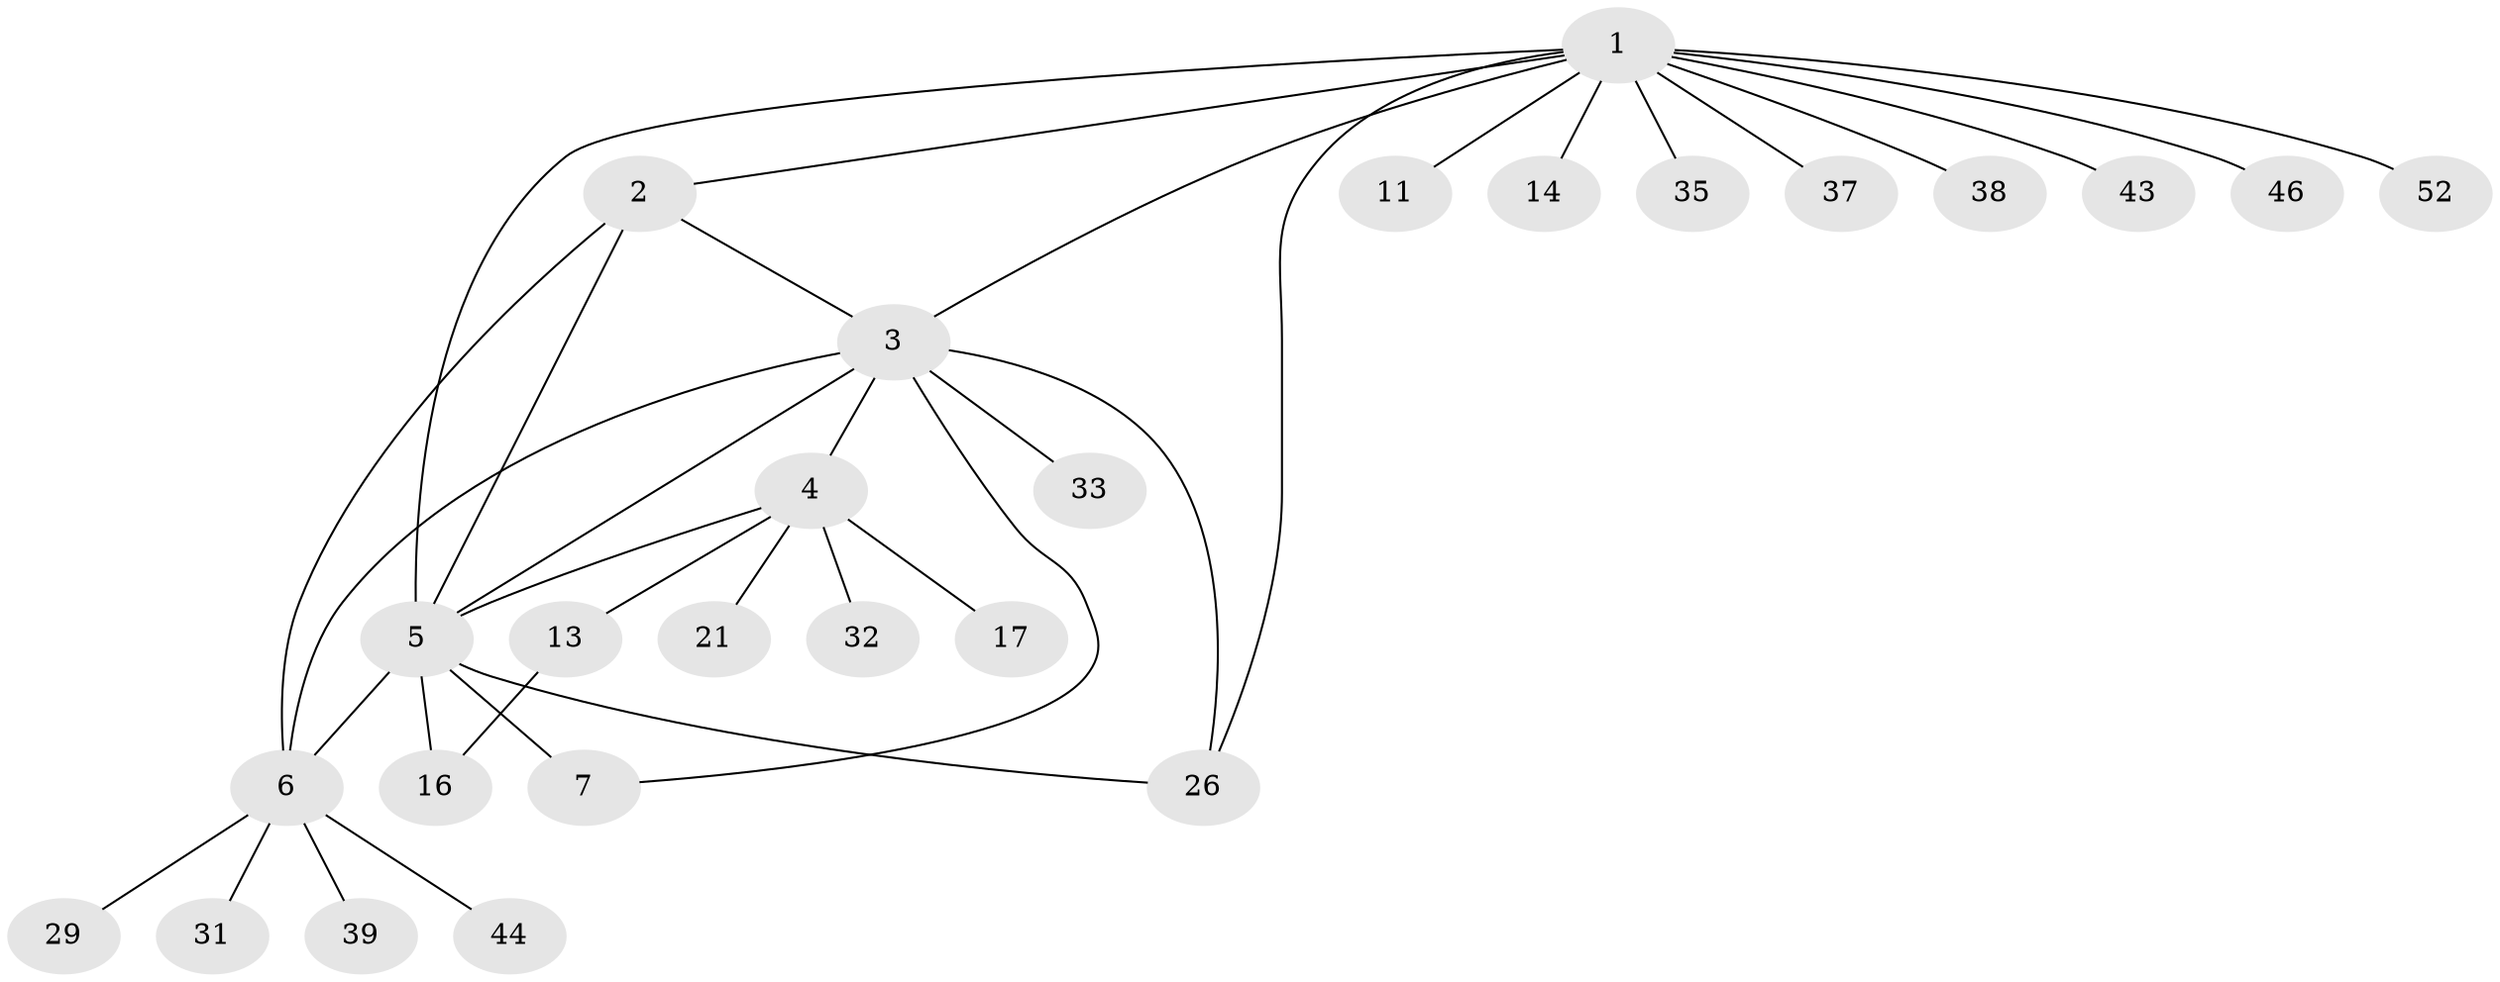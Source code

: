 // original degree distribution, {12: 0.018867924528301886, 4: 0.05660377358490566, 6: 0.03773584905660377, 3: 0.09433962264150944, 8: 0.03773584905660377, 7: 0.03773584905660377, 1: 0.5849056603773585, 2: 0.1320754716981132}
// Generated by graph-tools (version 1.1) at 2025/16/03/09/25 04:16:01]
// undirected, 26 vertices, 35 edges
graph export_dot {
graph [start="1"]
  node [color=gray90,style=filled];
  1;
  2;
  3 [super="+8"];
  4;
  5 [super="+9"];
  6 [super="+27"];
  7 [super="+24+51+15+18"];
  11;
  13 [super="+42"];
  14 [super="+25+34"];
  16 [super="+22+19"];
  17 [super="+49"];
  21;
  26 [super="+48"];
  29 [super="+41"];
  31;
  32;
  33;
  35;
  37;
  38;
  39;
  43;
  44;
  46;
  52;
  1 -- 2;
  1 -- 11;
  1 -- 14;
  1 -- 26;
  1 -- 35;
  1 -- 37;
  1 -- 38;
  1 -- 43;
  1 -- 46;
  1 -- 52;
  1 -- 3;
  1 -- 5;
  2 -- 3;
  2 -- 6;
  2 -- 5;
  3 -- 4;
  3 -- 5;
  3 -- 33;
  3 -- 6;
  3 -- 7;
  3 -- 26;
  4 -- 13;
  4 -- 17;
  4 -- 21;
  4 -- 32;
  4 -- 5;
  5 -- 6;
  5 -- 16;
  5 -- 7 [weight=2];
  5 -- 26;
  6 -- 29;
  6 -- 31;
  6 -- 39;
  6 -- 44;
  13 -- 16;
}
